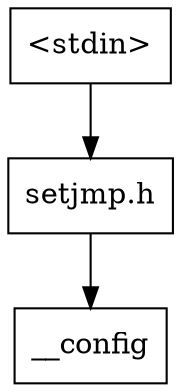 digraph "dependencies" {
  header_0 [ shape="box", label="\<stdin\>" ];
  header_1 [ shape="box", label="setjmp.h" ];
  header_2 [ shape="box", label="__config" ];
  header_0 -> header_1;
  header_1 -> header_2;
}